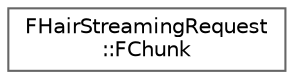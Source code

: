 digraph "Graphical Class Hierarchy"
{
 // INTERACTIVE_SVG=YES
 // LATEX_PDF_SIZE
  bgcolor="transparent";
  edge [fontname=Helvetica,fontsize=10,labelfontname=Helvetica,labelfontsize=10];
  node [fontname=Helvetica,fontsize=10,shape=box,height=0.2,width=0.4];
  rankdir="LR";
  Node0 [id="Node000000",label="FHairStreamingRequest\l::FChunk",height=0.2,width=0.4,color="grey40", fillcolor="white", style="filled",URL="$d6/d40/structFHairStreamingRequest_1_1FChunk.html",tooltip=" "];
}
